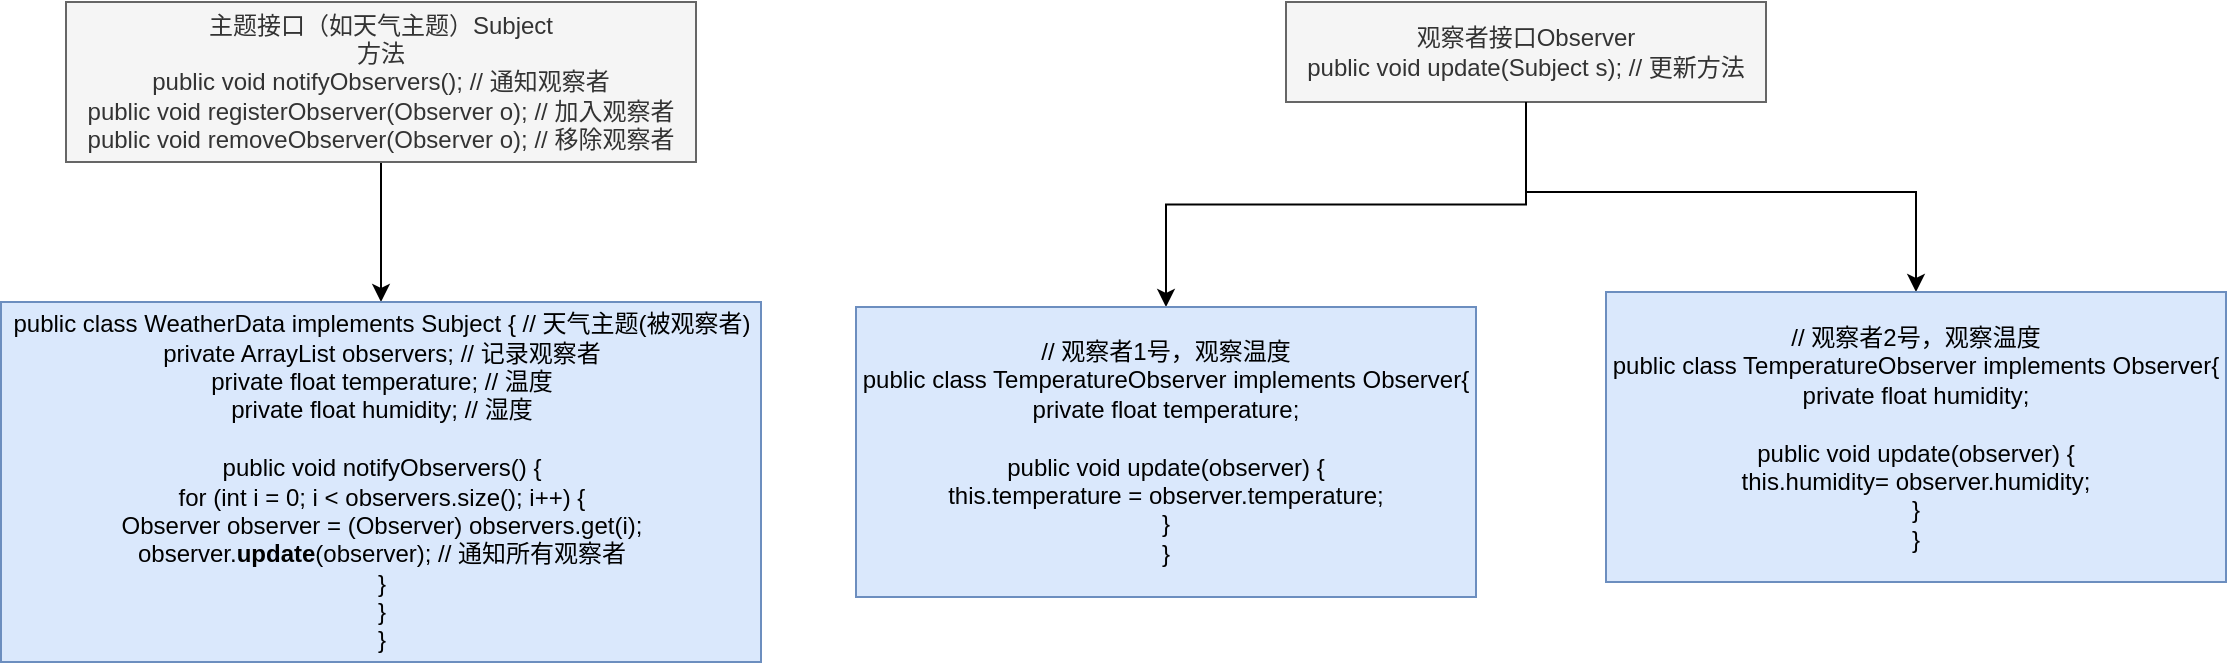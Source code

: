 <mxfile version="14.3.1" type="github">
  <diagram id="IOh4PAiZkawLgyW5_e6M" name="第 1 页">
    <mxGraphModel dx="1038" dy="624" grid="1" gridSize="10" guides="1" tooltips="1" connect="1" arrows="1" fold="1" page="1" pageScale="1" pageWidth="1169" pageHeight="1654" math="0" shadow="0">
      <root>
        <mxCell id="0" />
        <mxCell id="1" parent="0" />
        <mxCell id="SYeLV3Aws_iC3zg5UTRD-5" value="" style="edgeStyle=orthogonalEdgeStyle;rounded=0;orthogonalLoop=1;jettySize=auto;html=1;" edge="1" parent="1" source="SYeLV3Aws_iC3zg5UTRD-1" target="SYeLV3Aws_iC3zg5UTRD-4">
          <mxGeometry relative="1" as="geometry" />
        </mxCell>
        <mxCell id="SYeLV3Aws_iC3zg5UTRD-1" value="&lt;font&gt;&lt;font style=&quot;font-size: 12px&quot;&gt;主题接口（如天气主题）Subject&lt;br&gt;方法&lt;br&gt;public void notifyObservers(); // 通知观察者&lt;br&gt;&lt;/font&gt;public void registerObserver(Observer o); // 加入观察者&lt;br&gt;public void removeObserver(Observer o); // 移除观察者&lt;br&gt;&lt;/font&gt;" style="whiteSpace=wrap;html=1;fillColor=#f5f5f5;strokeColor=#666666;fontColor=#333333;" vertex="1" parent="1">
          <mxGeometry x="65" y="10" width="315" height="80" as="geometry" />
        </mxCell>
        <mxCell id="SYeLV3Aws_iC3zg5UTRD-4" value="public class WeatherData implements Subject { // 天气主题(被观察者)&lt;br&gt;&lt;div&gt;private ArrayList observers; // 记录观察者&lt;/div&gt;&lt;div&gt;&lt;span&gt;	&lt;/span&gt;private float temperature; // 温度&lt;/div&gt;&lt;div&gt;&lt;span&gt;	&lt;/span&gt;private float humidity; // 湿度&lt;/div&gt;&lt;div&gt;&lt;div&gt;&lt;br&gt;&lt;/div&gt;&lt;div&gt;&lt;span&gt;	&lt;/span&gt;public void notifyObservers() {&lt;/div&gt;&lt;div&gt;&lt;span&gt;		&lt;/span&gt;for (int i = 0; i &amp;lt; observers.size(); i++) {&lt;/div&gt;&lt;div&gt;&lt;span&gt;			&lt;/span&gt;Observer observer = (Observer) observers.get(i);&lt;/div&gt;&lt;div&gt;&lt;span&gt;			&lt;/span&gt;observer.&lt;b&gt;update&lt;/b&gt;(&lt;span&gt;observer&lt;/span&gt;&lt;span&gt;); // 通知所有观察者&lt;/span&gt;&lt;/div&gt;&lt;div&gt;&lt;span&gt;		&lt;/span&gt;}&lt;/div&gt;&lt;div&gt;&lt;span&gt;	&lt;/span&gt;}&lt;/div&gt;&lt;/div&gt;}" style="whiteSpace=wrap;html=1;fillColor=#dae8fc;strokeColor=#6c8ebf;" vertex="1" parent="1">
          <mxGeometry x="32.5" y="160" width="380" height="180" as="geometry" />
        </mxCell>
        <mxCell id="SYeLV3Aws_iC3zg5UTRD-13" value="" style="edgeStyle=orthogonalEdgeStyle;rounded=0;orthogonalLoop=1;jettySize=auto;html=1;" edge="1" parent="1" source="SYeLV3Aws_iC3zg5UTRD-7" target="SYeLV3Aws_iC3zg5UTRD-12">
          <mxGeometry relative="1" as="geometry" />
        </mxCell>
        <mxCell id="SYeLV3Aws_iC3zg5UTRD-7" value="&lt;div&gt;观察者接口Observer&lt;/div&gt;&lt;div&gt;&lt;span&gt;	&lt;/span&gt;public void update(Subject s); // 更新方法&lt;/div&gt;" style="whiteSpace=wrap;html=1;fillColor=#f5f5f5;strokeColor=#666666;fontColor=#333333;" vertex="1" parent="1">
          <mxGeometry x="675" y="10" width="240" height="50" as="geometry" />
        </mxCell>
        <mxCell id="SYeLV3Aws_iC3zg5UTRD-12" value="// 观察者1号，观察温度&lt;br&gt;public class TemperatureObserver&amp;nbsp;implements Observer{&lt;br&gt;&lt;div&gt;private float temperature;&lt;br&gt;&lt;/div&gt;&lt;div&gt;&lt;br&gt;&lt;/div&gt;&lt;div&gt;&lt;span&gt;	&lt;/span&gt;public void update(observer&lt;span&gt;) {&lt;/span&gt;&lt;/div&gt;&lt;div&gt;&lt;/div&gt;this.temperature = observer.temperature;&lt;br&gt;&lt;div&gt;&lt;span&gt;	&lt;/span&gt;}&lt;/div&gt;}" style="whiteSpace=wrap;html=1;strokeColor=#6c8ebf;fillColor=#dae8fc;" vertex="1" parent="1">
          <mxGeometry x="460" y="162.5" width="310" height="145" as="geometry" />
        </mxCell>
        <mxCell id="SYeLV3Aws_iC3zg5UTRD-17" value="" style="edgeStyle=orthogonalEdgeStyle;rounded=0;orthogonalLoop=1;jettySize=auto;html=1;" edge="1" target="SYeLV3Aws_iC3zg5UTRD-18" parent="1">
          <mxGeometry relative="1" as="geometry">
            <mxPoint x="795" y="60" as="sourcePoint" />
            <Array as="points">
              <mxPoint x="795" y="105" />
              <mxPoint x="990" y="105" />
            </Array>
          </mxGeometry>
        </mxCell>
        <mxCell id="SYeLV3Aws_iC3zg5UTRD-18" value="// 观察者2号，观察温度&lt;br&gt;public class TemperatureObserver&amp;nbsp;implements Observer{&lt;br&gt;&lt;div&gt;private float humidity;&lt;br&gt;&lt;/div&gt;&lt;div&gt;&lt;br&gt;&lt;/div&gt;&lt;div&gt;&lt;span&gt;	&lt;/span&gt;public void update(observer&lt;span&gt;) {&lt;/span&gt;&lt;/div&gt;&lt;div&gt;&lt;/div&gt;this.humidity= observer.humidity;&lt;br&gt;&lt;div&gt;&lt;span&gt;	&lt;/span&gt;}&lt;/div&gt;}" style="whiteSpace=wrap;html=1;strokeColor=#6c8ebf;fillColor=#dae8fc;" vertex="1" parent="1">
          <mxGeometry x="835" y="155" width="310" height="145" as="geometry" />
        </mxCell>
      </root>
    </mxGraphModel>
  </diagram>
</mxfile>
